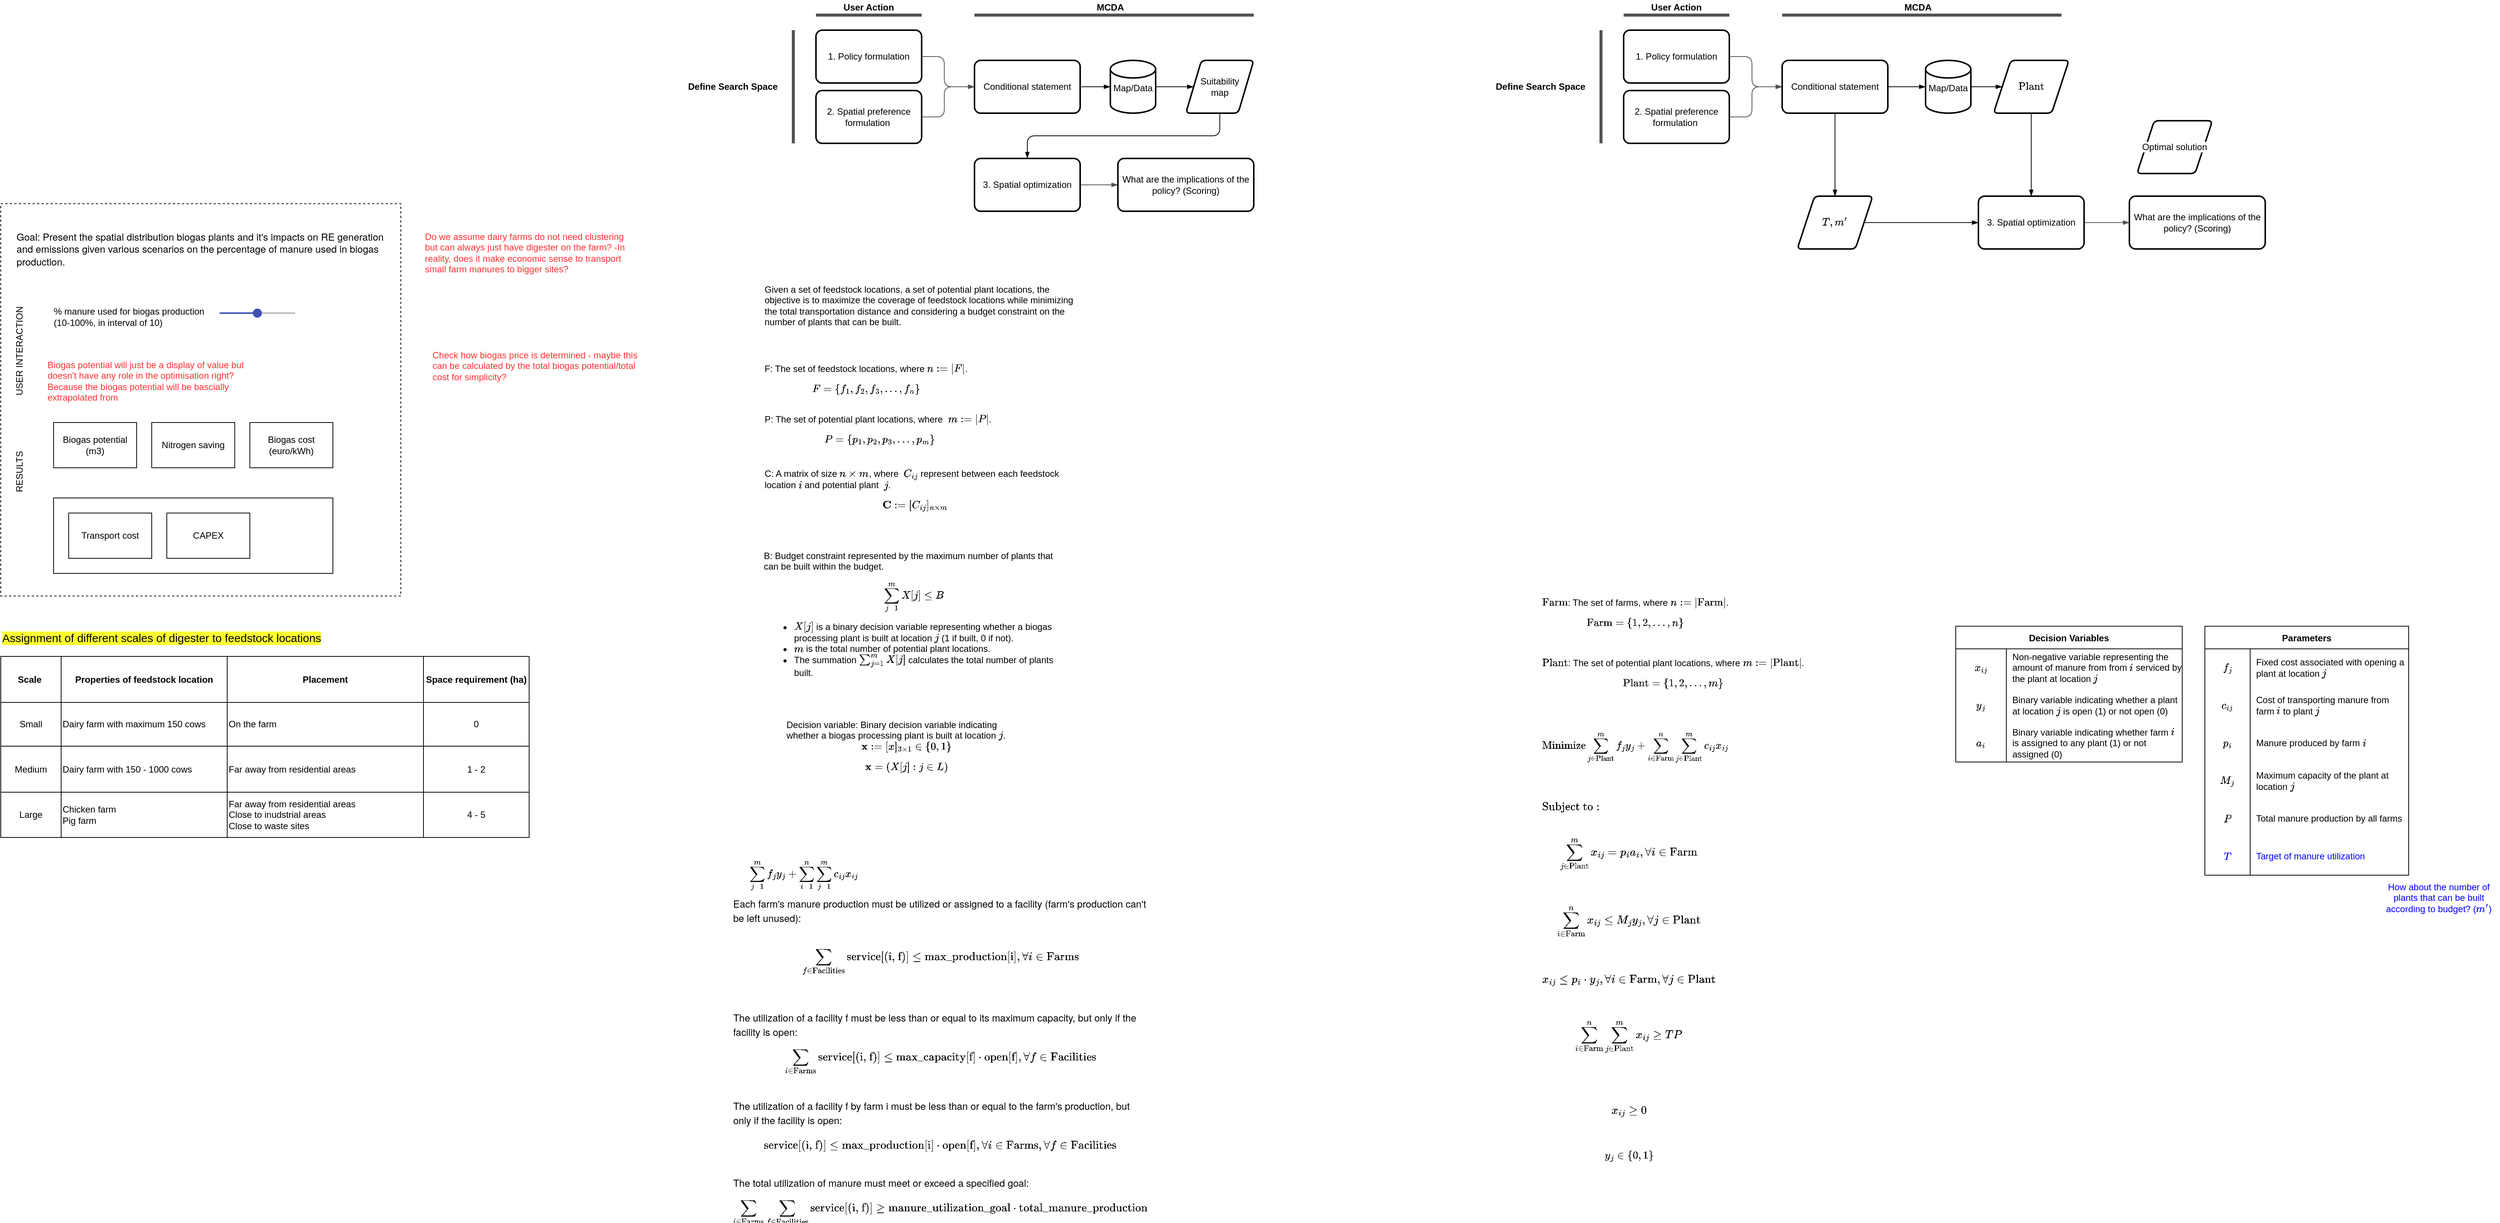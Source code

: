 <mxfile>
    <diagram id="yxhIGMW8OohsdPnCvQMu" name="Page-1">
        <mxGraphModel dx="1581" dy="324" grid="1" gridSize="10" guides="0" tooltips="1" connect="0" arrows="0" fold="1" page="1" pageScale="1" pageWidth="1100" pageHeight="850" math="1" shadow="0">
            <root>
                <mxCell id="0"/>
                <mxCell id="1" parent="0"/>
                <mxCell id="57" value="&lt;div style=&quot;text-align: left;&quot;&gt;&lt;font face=&quot;Helvetica Neue&quot;&gt;&lt;span style=&quot;font-size: 13px;&quot;&gt;&lt;br&gt;&lt;/span&gt;&lt;/font&gt;&lt;/div&gt;" style="whiteSpace=wrap;html=1;fontFamily=Helvetica;fontSize=12;labelBackgroundColor=none;fillColor=none;dashed=1;" parent="1" vertex="1">
                    <mxGeometry x="-890" y="350" width="530" height="520" as="geometry"/>
                </mxCell>
                <mxCell id="78" value="" style="rounded=0;whiteSpace=wrap;html=1;strokeColor=default;fillColor=none;" parent="1" vertex="1">
                    <mxGeometry x="-820" y="740" width="370" height="100" as="geometry"/>
                </mxCell>
                <mxCell id="3" value="1. Policy formulation" style="text;html=1;align=center;verticalAlign=middle;whiteSpace=wrap;rounded=1;strokeColor=default;spacingLeft=2;spacingRight=2;fillColor=default;strokeWidth=2;arcSize=12;" parent="1" vertex="1">
                    <mxGeometry x="190" y="120" width="140" height="70" as="geometry"/>
                </mxCell>
                <mxCell id="4" value="2. Spatial preference formulation&amp;nbsp;" style="text;html=1;align=center;verticalAlign=middle;whiteSpace=wrap;rounded=1;strokeColor=default;spacingLeft=2;spacingRight=2;fillColor=default;strokeWidth=2;arcSize=12;" parent="1" vertex="1">
                    <mxGeometry x="190" y="200" width="140" height="70" as="geometry"/>
                </mxCell>
                <mxCell id="5" value="Define Search Space" style="text;html=1;align=center;verticalAlign=middle;whiteSpace=wrap;rounded=0;strokeColor=none;spacingLeft=2;spacingRight=2;fontStyle=1" parent="1" vertex="1">
                    <mxGeometry x="10" y="160" width="140" height="70" as="geometry"/>
                </mxCell>
                <mxCell id="26" style="edgeStyle=orthogonalEdgeStyle;html=1;strokeColor=#525252;strokeWidth=1;endArrow=blockThin;endFill=1;rounded=1;" parent="1" source="3" target="10" edge="1">
                    <mxGeometry relative="1" as="geometry">
                        <mxPoint x="560.0" y="155" as="sourcePoint"/>
                        <Array as="points">
                            <mxPoint x="360" y="155"/>
                            <mxPoint x="360" y="195"/>
                        </Array>
                    </mxGeometry>
                </mxCell>
                <mxCell id="27" style="edgeStyle=orthogonalEdgeStyle;html=1;strokeColor=#525252;strokeWidth=1;endArrow=blockThin;endFill=1;rounded=1;" parent="1" source="4" target="10" edge="1">
                    <mxGeometry relative="1" as="geometry">
                        <mxPoint x="560.0" y="235" as="sourcePoint"/>
                        <Array as="points">
                            <mxPoint x="360" y="235"/>
                            <mxPoint x="360" y="195"/>
                        </Array>
                    </mxGeometry>
                </mxCell>
                <mxCell id="28" style="edgeStyle=orthogonalEdgeStyle;rounded=0;html=1;strokeColor=#525252;strokeWidth=1;endArrow=blockThin;endFill=1;elbow=vertical;" parent="1" source="8" target="11" edge="1">
                    <mxGeometry relative="1" as="geometry"/>
                </mxCell>
                <mxCell id="8" value="3. Spatial optimization" style="text;html=1;align=center;verticalAlign=middle;whiteSpace=wrap;rounded=1;strokeColor=default;spacingLeft=2;spacingRight=2;fillColor=default;strokeWidth=2;arcSize=12;" parent="1" vertex="1">
                    <mxGeometry x="400" y="290" width="140" height="70" as="geometry"/>
                </mxCell>
                <mxCell id="37" style="edgeStyle=none;rounded=1;html=1;endArrow=blockThin;endFill=1;" parent="1" source="10" target="36" edge="1">
                    <mxGeometry relative="1" as="geometry"/>
                </mxCell>
                <mxCell id="10" value="Conditional statement" style="text;html=1;align=center;verticalAlign=middle;whiteSpace=wrap;rounded=1;strokeColor=default;spacingLeft=2;spacingRight=2;fillColor=default;strokeWidth=2;arcSize=12;" parent="1" vertex="1">
                    <mxGeometry x="400" y="160" width="140" height="70" as="geometry"/>
                </mxCell>
                <mxCell id="11" value="What are the implications of the policy? (Scoring)" style="text;html=1;align=center;verticalAlign=middle;whiteSpace=wrap;rounded=1;strokeColor=default;spacingLeft=2;spacingRight=2;fillColor=default;strokeWidth=2;arcSize=12;" parent="1" vertex="1">
                    <mxGeometry x="590" y="290" width="180" height="70" as="geometry"/>
                </mxCell>
                <mxCell id="16" value="" style="endArrow=none;html=1;strokeWidth=4;strokeColor=#525252;" parent="1" edge="1">
                    <mxGeometry width="50" height="50" relative="1" as="geometry">
                        <mxPoint x="160" y="270" as="sourcePoint"/>
                        <mxPoint x="160" y="120" as="targetPoint"/>
                    </mxGeometry>
                </mxCell>
                <mxCell id="17" value="" style="endArrow=none;html=1;strokeWidth=4;strokeColor=#525252;" parent="1" edge="1">
                    <mxGeometry width="50" height="50" relative="1" as="geometry">
                        <mxPoint x="190" y="100" as="sourcePoint"/>
                        <mxPoint x="330" y="100" as="targetPoint"/>
                    </mxGeometry>
                </mxCell>
                <mxCell id="18" value="User Action" style="text;html=1;align=center;verticalAlign=middle;whiteSpace=wrap;rounded=0;strokeColor=none;spacingLeft=2;spacingRight=2;fontStyle=1" parent="1" vertex="1">
                    <mxGeometry x="190" y="80" width="140" height="20" as="geometry"/>
                </mxCell>
                <mxCell id="29" value="" style="endArrow=none;html=1;strokeWidth=4;strokeColor=#525252;" parent="1" edge="1">
                    <mxGeometry width="50" height="50" relative="1" as="geometry">
                        <mxPoint x="400.0" y="100" as="sourcePoint"/>
                        <mxPoint x="770" y="100" as="targetPoint"/>
                    </mxGeometry>
                </mxCell>
                <mxCell id="30" value="MCDA" style="text;html=1;align=center;verticalAlign=middle;whiteSpace=wrap;rounded=0;strokeColor=none;spacingLeft=2;spacingRight=2;fontStyle=1" parent="1" vertex="1">
                    <mxGeometry x="440" y="80" width="280" height="20" as="geometry"/>
                </mxCell>
                <mxCell id="40" style="edgeStyle=none;rounded=1;html=1;endArrow=blockThin;endFill=1;" parent="1" source="31" target="8" edge="1">
                    <mxGeometry relative="1" as="geometry">
                        <Array as="points">
                            <mxPoint x="725" y="260"/>
                            <mxPoint x="470" y="260"/>
                        </Array>
                    </mxGeometry>
                </mxCell>
                <mxCell id="31" value="&lt;span style=&quot;color: rgb(0, 0, 0); font-family: Helvetica; font-size: 12px; font-style: normal; font-variant-ligatures: normal; font-variant-caps: normal; font-weight: 400; letter-spacing: normal; orphans: 2; text-align: center; text-indent: 0px; text-transform: none; widows: 2; word-spacing: 0px; -webkit-text-stroke-width: 0px; background-color: rgb(255, 255, 255); text-decoration-thickness: initial; text-decoration-style: initial; text-decoration-color: initial; float: none; display: inline !important;&quot;&gt;Suitability &lt;br&gt;map&lt;/span&gt;" style="shape=parallelogram;html=1;strokeWidth=2;perimeter=parallelogramPerimeter;whiteSpace=wrap;rounded=1;arcSize=12;size=0.23;" parent="1" vertex="1">
                    <mxGeometry x="680" y="160" width="90" height="70" as="geometry"/>
                </mxCell>
                <mxCell id="39" value="" style="edgeStyle=none;rounded=1;html=1;endArrow=blockThin;endFill=1;" parent="1" source="36" target="31" edge="1">
                    <mxGeometry relative="1" as="geometry"/>
                </mxCell>
                <mxCell id="36" value="Map/Data" style="strokeWidth=2;html=1;shape=mxgraph.flowchart.database;whiteSpace=wrap;spacingTop=4;" parent="1" vertex="1">
                    <mxGeometry x="580" y="160" width="60" height="70" as="geometry"/>
                </mxCell>
                <mxCell id="41" value="Given a set of feedstock locations, a set of potential plant locations, the objective is to maximize the coverage of feedstock locations while minimizing the total transportation distance and considering a budget constraint on the number of plants that can be built.&amp;nbsp;" style="text;html=1;strokeColor=none;fillColor=none;align=left;verticalAlign=middle;whiteSpace=wrap;rounded=0;" parent="1" vertex="1">
                    <mxGeometry x="120" y="440" width="430" height="90" as="geometry"/>
                </mxCell>
                <mxCell id="43" value="&lt;font style=&quot;font-size: 12px;&quot;&gt;&lt;font style=&quot;font-size: 12px;&quot;&gt;&lt;span style=&quot;&quot;&gt;&lt;font style=&quot;font-size: 12px;&quot;&gt;F: The set of feedstock locations, where \(n:=|F| \). \[ F = \{f_1, f_2, f_3, \ldots, f_n\}\]&lt;/font&gt;&lt;/span&gt;&lt;/font&gt;&lt;span id=&quot;docs-internal-guid-d7d6a5e9-7fff-3747-1d99-b8a17d7eb3a2&quot;&gt;&lt;span style=&quot;font-family: Barlow, sans-serif; background-color: transparent; font-variant-numeric: normal; font-variant-east-asian: normal; vertical-align: baseline;&quot;&gt;&lt;br&gt;&lt;/span&gt;&lt;/span&gt;&lt;/font&gt;" style="text;html=1;strokeColor=none;fillColor=none;align=left;verticalAlign=middle;whiteSpace=wrap;rounded=0;" parent="1" vertex="1">
                    <mxGeometry x="120" y="570" width="400" height="50" as="geometry"/>
                </mxCell>
                <mxCell id="44" value="P: The set of potential plant locations, where&amp;nbsp;&lt;span style=&quot;&quot;&gt;&amp;nbsp;\(m:=|P| \).&amp;nbsp;&lt;/span&gt;&lt;span style=&quot;&quot;&gt;\[ P = \{p_1, p_2, p_3, \ldots, p_m\}\]&lt;/span&gt;" style="text;html=1;strokeColor=none;fillColor=none;align=left;verticalAlign=middle;whiteSpace=wrap;rounded=0;fontSize=12;" parent="1" vertex="1">
                    <mxGeometry x="120" y="640" width="400" height="30" as="geometry"/>
                </mxCell>
                <mxCell id="45" value="&lt;font style=&quot;font-size: 12px;&quot;&gt;C: A matrix of size&amp;nbsp;&lt;span style=&quot;&quot;&gt;\( n \times m \)&lt;/span&gt;, where&amp;nbsp;&lt;span style=&quot;&quot;&gt;&amp;nbsp;\(C_{ij}\) represent between each feedstock location&amp;nbsp;&lt;/span&gt;\( i \) and potential&lt;span style=&quot;&quot;&gt;&amp;nbsp;plant&amp;nbsp;&amp;nbsp;&lt;/span&gt;&lt;span style=&quot;&quot;&gt;\( j \)&lt;/span&gt;&lt;span style=&quot;&quot;&gt;.&lt;br&gt;&lt;/span&gt;&lt;span style=&quot;&quot;&gt;\[\mathbf{C}:=[C_{ij}]_{n\times m}\]&lt;/span&gt;&lt;/font&gt;&lt;span style=&quot;&quot;&gt;&lt;br&gt;&lt;/span&gt;" style="text;html=1;strokeColor=none;fillColor=none;align=left;verticalAlign=middle;whiteSpace=wrap;rounded=0;fontSize=12;" parent="1" vertex="1">
                    <mxGeometry x="120" y="720" width="400" height="44.44" as="geometry"/>
                </mxCell>
                <mxCell id="51" value="&lt;div style=&quot;text-align: left;&quot;&gt;&lt;span style=&quot;background-color: initial;&quot;&gt;B: Budget constraint represented by the maximum number of plants that can be built within the budget.&amp;nbsp;&lt;/span&gt;&lt;/div&gt;&lt;font style=&quot;font-size: 12px;&quot;&gt;&lt;span id=&quot;docs-internal-guid-def9f7a5-7fff-8f22-0a7a-3c3afaaced15&quot;&gt;&lt;p style=&quot;text-align: left; line-height: 1.38; margin-top: 0pt; margin-bottom: 0pt;&quot; dir=&quot;ltr&quot;&gt;&lt;span style=&quot;font-family: Barlow, sans-serif; background-color: transparent; font-variant-numeric: normal; font-variant-east-asian: normal; vertical-align: baseline;&quot;&gt;&lt;font style=&quot;font-size: 12px;&quot;&gt;\[ \sum_{j=1}^{m} X[j] \leq B \]&lt;/font&gt;&lt;/span&gt;&lt;/p&gt;&lt;p style=&quot;line-height:1.38;margin-top:0pt;margin-bottom:0pt;&quot; dir=&quot;ltr&quot;&gt;&lt;/p&gt;&lt;ul&gt;&lt;li style=&quot;text-align: left;&quot;&gt;&lt;span style=&quot;font-family: Barlow, sans-serif; color: rgb(0, 0, 0); background-color: transparent; font-weight: 400; font-style: normal; font-variant: normal; text-decoration: none; vertical-align: baseline;&quot;&gt;\(X[j]\) is a binary decision variable representing whether a biogas processing plant is built at location \(j\) (1 if built, 0 if not).&lt;/span&gt;&lt;/li&gt;&lt;li style=&quot;text-align: left;&quot;&gt;&lt;span style=&quot;font-family: Barlow, sans-serif; color: rgb(0, 0, 0); background-color: transparent; font-weight: 400; font-style: normal; font-variant: normal; text-decoration: none; vertical-align: baseline;&quot;&gt;\(m\) is the total number of potential plant locations.&lt;/span&gt;&lt;/li&gt;&lt;li style=&quot;text-align: left;&quot;&gt;&lt;span style=&quot;font-family: Barlow, sans-serif; color: rgb(0, 0, 0); background-color: transparent; font-weight: 400; font-style: normal; font-variant: normal; text-decoration: none; vertical-align: baseline;&quot;&gt;The summation \(\sum_{j=1}^{m} X[j]\) calculates the total number of plants built.&lt;/span&gt;&lt;/li&gt;&lt;/ul&gt;&lt;p&gt;&lt;/p&gt;&lt;p style=&quot;line-height:1.38;margin-top:0pt;margin-bottom:0pt;&quot; dir=&quot;ltr&quot;&gt;&lt;span style=&quot;font-family: Barlow, sans-serif; background-color: transparent; font-variant-numeric: normal; font-variant-east-asian: normal; vertical-align: baseline;&quot;&gt;&lt;font style=&quot;font-size: 12px;&quot;&gt;&lt;span id=&quot;docs-internal-guid-fa30f236-7fff-2b56-960d-c291ab59fe8a&quot;&gt;&lt;/span&gt;&lt;/font&gt;&lt;/span&gt;&lt;/p&gt;&lt;/span&gt;&lt;/font&gt;" style="text;html=1;strokeColor=none;fillColor=none;align=center;verticalAlign=middle;whiteSpace=wrap;rounded=0;fontSize=12;" parent="1" vertex="1">
                    <mxGeometry x="120" y="820" width="400" height="160" as="geometry"/>
                </mxCell>
                <mxCell id="54" value="&lt;div style=&quot;text-align: left;&quot;&gt;&lt;font style=&quot;font-size: 12px;&quot;&gt;&lt;span style=&quot;background-color: initial;&quot;&gt;Decision variable:&amp;nbsp;&lt;/span&gt;&lt;span style=&quot;background-color: initial;&quot; id=&quot;docs-internal-guid-231e80e5-7fff-9483-0301-b8710d62df2a&quot;&gt;&lt;span style=&quot;background-color: transparent; font-variant-numeric: normal; font-variant-east-asian: normal; vertical-align: baseline;&quot;&gt;Binary decision variable indicating whether a biogas processing plant is built at location \(j\).&lt;/span&gt;&lt;/span&gt;&lt;/font&gt;&lt;/div&gt;&lt;font style=&quot;font-size: 12px;&quot;&gt;&lt;span style=&quot;text-align: left;&quot;&gt;\(\mathbf{x}:=[x]_{3\times 1} \in&amp;nbsp; \left \{0, 1\right \}\)&lt;br&gt;&lt;/span&gt;&lt;span style=&quot;&quot; id=&quot;docs-internal-guid-3de9233c-7fff-b12f-bd91-92c39c13ba9c&quot;&gt;&lt;p style=&quot;line-height: 1.38; margin-top: 0pt; margin-bottom: 0pt;&quot; dir=&quot;ltr&quot;&gt;&lt;span style=&quot;font-family: Barlow, sans-serif; background-color: transparent; font-variant-numeric: normal; font-variant-east-asian: normal; vertical-align: baseline;&quot;&gt;\[ \mathbf{x} = (X[j] : j \in L)\]&lt;/span&gt;&lt;/p&gt;&lt;/span&gt;&lt;/font&gt;" style="text;html=1;strokeColor=none;fillColor=none;align=center;verticalAlign=middle;whiteSpace=wrap;rounded=0;fontSize=12;" parent="1" vertex="1">
                    <mxGeometry x="150" y="1040" width="320" height="70" as="geometry"/>
                </mxCell>
                <mxCell id="58" value="&lt;div style=&quot;text-align: left;&quot;&gt;&lt;font face=&quot;Helvetica Neue&quot;&gt;&lt;span style=&quot;font-size: 13px;&quot;&gt;Goal: Present the spatial distribution biogas plants and it's impacts on RE generation and emissions given various scenarios on the percentage of manure used in biogas production.&amp;nbsp;&lt;/span&gt;&lt;/font&gt;&lt;/div&gt;" style="text;html=1;strokeColor=none;fillColor=none;align=center;verticalAlign=middle;whiteSpace=wrap;rounded=0;labelBackgroundColor=none;fontFamily=Helvetica;fontSize=12;" parent="1" vertex="1">
                    <mxGeometry x="-870" y="370" width="500" height="80" as="geometry"/>
                </mxCell>
                <mxCell id="64" value="" style="dashed=0;verticalLabelPosition=bottom;verticalAlign=top;align=center;shape=mxgraph.gmdl.slider2;barPos=50;strokeColor=#3F51B5;opacity=100;strokeWidth=2;fillColor=#3F51B5;handleSize=10;shadow=0;labelBackgroundColor=none;fontFamily=Helvetica;fontSize=12;" parent="1" vertex="1">
                    <mxGeometry x="-600" y="490" width="100" height="10" as="geometry"/>
                </mxCell>
                <mxCell id="67" value="USER INTERACTION" style="text;html=1;strokeColor=none;fillColor=none;align=center;verticalAlign=middle;whiteSpace=wrap;rounded=0;dashed=1;labelBackgroundColor=none;fontFamily=Helvetica;fontSize=12;rotation=270;" parent="1" vertex="1">
                    <mxGeometry x="-930" y="530" width="130" height="30" as="geometry"/>
                </mxCell>
                <mxCell id="70" value="% manure used for biogas production&lt;br&gt;&lt;div style=&quot;text-align: left;&quot;&gt;&lt;span style=&quot;background-color: initial;&quot;&gt;(10-100%, in interval of 10)&lt;/span&gt;&lt;/div&gt;" style="text;html=1;strokeColor=none;fillColor=none;align=center;verticalAlign=middle;whiteSpace=wrap;rounded=0;dashed=1;labelBackgroundColor=none;fontFamily=Helvetica;fontSize=12;" parent="1" vertex="1">
                    <mxGeometry x="-830" y="480" width="220" height="40" as="geometry"/>
                </mxCell>
                <mxCell id="71" value="RESULTS" style="text;html=1;strokeColor=none;fillColor=none;align=center;verticalAlign=middle;whiteSpace=wrap;rounded=0;dashed=1;labelBackgroundColor=none;fontFamily=Helvetica;fontSize=12;rotation=270;" parent="1" vertex="1">
                    <mxGeometry x="-930" y="690" width="130" height="30" as="geometry"/>
                </mxCell>
                <mxCell id="72" value="Biogas potential (m3)" style="text;html=1;strokeColor=default;fillColor=none;align=center;verticalAlign=middle;whiteSpace=wrap;rounded=0;" parent="1" vertex="1">
                    <mxGeometry x="-820" y="640" width="110" height="60" as="geometry"/>
                </mxCell>
                <mxCell id="74" value="Nitrogen saving" style="text;html=1;strokeColor=default;fillColor=none;align=center;verticalAlign=middle;whiteSpace=wrap;rounded=0;" parent="1" vertex="1">
                    <mxGeometry x="-690" y="640" width="110" height="60" as="geometry"/>
                </mxCell>
                <mxCell id="75" value="Biogas cost (euro/kWh)" style="text;html=1;strokeColor=default;fillColor=none;align=center;verticalAlign=middle;whiteSpace=wrap;rounded=0;" parent="1" vertex="1">
                    <mxGeometry x="-560" y="640" width="110" height="60" as="geometry"/>
                </mxCell>
                <mxCell id="76" value="Transport cost" style="text;html=1;strokeColor=default;fillColor=none;align=center;verticalAlign=middle;whiteSpace=wrap;rounded=0;" parent="1" vertex="1">
                    <mxGeometry x="-800" y="760" width="110" height="60" as="geometry"/>
                </mxCell>
                <mxCell id="77" value="CAPEX" style="text;html=1;strokeColor=default;fillColor=none;align=center;verticalAlign=middle;whiteSpace=wrap;rounded=0;" parent="1" vertex="1">
                    <mxGeometry x="-670" y="760" width="110" height="60" as="geometry"/>
                </mxCell>
                <mxCell id="141" value="" style="childLayout=tableLayout;recursiveResize=0;shadow=0;fillColor=none;strokeColor=default;" parent="1" vertex="1">
                    <mxGeometry x="-890" y="950" width="700" height="240" as="geometry"/>
                </mxCell>
                <mxCell id="142" value="" style="shape=tableRow;horizontal=0;startSize=0;swimlaneHead=0;swimlaneBody=0;top=0;left=0;bottom=0;right=0;dropTarget=0;collapsible=0;recursiveResize=0;expand=0;fontStyle=0;fillColor=none;strokeColor=inherit;" parent="141" vertex="1">
                    <mxGeometry width="700" height="61" as="geometry"/>
                </mxCell>
                <mxCell id="143" value="Scale&amp;nbsp;" style="connectable=0;recursiveResize=0;strokeColor=inherit;fillColor=none;align=center;whiteSpace=wrap;html=1;fontStyle=1" parent="142" vertex="1">
                    <mxGeometry width="80" height="61" as="geometry">
                        <mxRectangle width="80" height="61" as="alternateBounds"/>
                    </mxGeometry>
                </mxCell>
                <mxCell id="144" value="Properties of feedstock location" style="connectable=0;recursiveResize=0;strokeColor=inherit;fillColor=none;align=center;whiteSpace=wrap;html=1;fontStyle=1" parent="142" vertex="1">
                    <mxGeometry x="80" width="220" height="61" as="geometry">
                        <mxRectangle width="220" height="61" as="alternateBounds"/>
                    </mxGeometry>
                </mxCell>
                <mxCell id="145" value="Placement" style="connectable=0;recursiveResize=0;strokeColor=inherit;fillColor=none;align=center;whiteSpace=wrap;html=1;fontStyle=1" parent="142" vertex="1">
                    <mxGeometry x="300" width="260" height="61" as="geometry">
                        <mxRectangle width="260" height="61" as="alternateBounds"/>
                    </mxGeometry>
                </mxCell>
                <mxCell id="159" value="Space requirement (ha)" style="connectable=0;recursiveResize=0;strokeColor=inherit;fillColor=none;align=center;whiteSpace=wrap;html=1;fontStyle=1" parent="142" vertex="1">
                    <mxGeometry x="560" width="140" height="61" as="geometry">
                        <mxRectangle width="140" height="61" as="alternateBounds"/>
                    </mxGeometry>
                </mxCell>
                <mxCell id="146" style="shape=tableRow;horizontal=0;startSize=0;swimlaneHead=0;swimlaneBody=0;top=0;left=0;bottom=0;right=0;dropTarget=0;collapsible=0;recursiveResize=0;expand=0;fontStyle=0;fillColor=none;strokeColor=inherit;" parent="141" vertex="1">
                    <mxGeometry y="61" width="700" height="58" as="geometry"/>
                </mxCell>
                <mxCell id="147" value="Small" style="connectable=0;recursiveResize=0;strokeColor=inherit;fillColor=none;align=center;whiteSpace=wrap;html=1;" parent="146" vertex="1">
                    <mxGeometry width="80" height="58" as="geometry">
                        <mxRectangle width="80" height="58" as="alternateBounds"/>
                    </mxGeometry>
                </mxCell>
                <mxCell id="148" value="Dairy farm with maximum 150 cows" style="connectable=0;recursiveResize=0;strokeColor=inherit;fillColor=none;align=left;whiteSpace=wrap;html=1;" parent="146" vertex="1">
                    <mxGeometry x="80" width="220" height="58" as="geometry">
                        <mxRectangle width="220" height="58" as="alternateBounds"/>
                    </mxGeometry>
                </mxCell>
                <mxCell id="149" value="On the farm" style="connectable=0;recursiveResize=0;strokeColor=inherit;fillColor=none;align=left;whiteSpace=wrap;html=1;" parent="146" vertex="1">
                    <mxGeometry x="300" width="260" height="58" as="geometry">
                        <mxRectangle width="260" height="58" as="alternateBounds"/>
                    </mxGeometry>
                </mxCell>
                <mxCell id="160" value="0" style="connectable=0;recursiveResize=0;strokeColor=inherit;fillColor=none;align=center;whiteSpace=wrap;html=1;" parent="146" vertex="1">
                    <mxGeometry x="560" width="140" height="58" as="geometry">
                        <mxRectangle width="140" height="58" as="alternateBounds"/>
                    </mxGeometry>
                </mxCell>
                <mxCell id="150" style="shape=tableRow;horizontal=0;startSize=0;swimlaneHead=0;swimlaneBody=0;top=0;left=0;bottom=0;right=0;dropTarget=0;collapsible=0;recursiveResize=0;expand=0;fontStyle=0;fillColor=none;strokeColor=inherit;" parent="141" vertex="1">
                    <mxGeometry y="119" width="700" height="61" as="geometry"/>
                </mxCell>
                <mxCell id="151" value="Medium" style="connectable=0;recursiveResize=0;strokeColor=inherit;fillColor=none;align=center;whiteSpace=wrap;html=1;" parent="150" vertex="1">
                    <mxGeometry width="80" height="61" as="geometry">
                        <mxRectangle width="80" height="61" as="alternateBounds"/>
                    </mxGeometry>
                </mxCell>
                <mxCell id="152" value="Dairy farm with 150 - 1000 cows" style="connectable=0;recursiveResize=0;strokeColor=inherit;fillColor=none;align=left;whiteSpace=wrap;html=1;" parent="150" vertex="1">
                    <mxGeometry x="80" width="220" height="61" as="geometry">
                        <mxRectangle width="220" height="61" as="alternateBounds"/>
                    </mxGeometry>
                </mxCell>
                <mxCell id="153" value="Far away from residential areas" style="connectable=0;recursiveResize=0;strokeColor=inherit;fillColor=none;align=left;whiteSpace=wrap;html=1;" parent="150" vertex="1">
                    <mxGeometry x="300" width="260" height="61" as="geometry">
                        <mxRectangle width="260" height="61" as="alternateBounds"/>
                    </mxGeometry>
                </mxCell>
                <mxCell id="161" value="1 - 2" style="connectable=0;recursiveResize=0;strokeColor=inherit;fillColor=none;align=center;whiteSpace=wrap;html=1;" parent="150" vertex="1">
                    <mxGeometry x="560" width="140" height="61" as="geometry">
                        <mxRectangle width="140" height="61" as="alternateBounds"/>
                    </mxGeometry>
                </mxCell>
                <mxCell id="155" style="shape=tableRow;horizontal=0;startSize=0;swimlaneHead=0;swimlaneBody=0;top=0;left=0;bottom=0;right=0;dropTarget=0;collapsible=0;recursiveResize=0;expand=0;fontStyle=0;fillColor=none;strokeColor=inherit;" parent="141" vertex="1">
                    <mxGeometry y="180" width="700" height="60" as="geometry"/>
                </mxCell>
                <mxCell id="156" value="Large" style="connectable=0;recursiveResize=0;strokeColor=inherit;fillColor=none;align=center;whiteSpace=wrap;html=1;" parent="155" vertex="1">
                    <mxGeometry width="80" height="60" as="geometry">
                        <mxRectangle width="80" height="60" as="alternateBounds"/>
                    </mxGeometry>
                </mxCell>
                <mxCell id="157" value="Chicken farm&lt;br&gt;Pig farm" style="connectable=0;recursiveResize=0;strokeColor=inherit;fillColor=none;align=left;whiteSpace=wrap;html=1;" parent="155" vertex="1">
                    <mxGeometry x="80" width="220" height="60" as="geometry">
                        <mxRectangle width="220" height="60" as="alternateBounds"/>
                    </mxGeometry>
                </mxCell>
                <mxCell id="158" value="Far away from residential areas&lt;br&gt;Close to inudstrial areas&lt;br&gt;Close to waste sites" style="connectable=0;recursiveResize=0;strokeColor=inherit;fillColor=none;align=left;whiteSpace=wrap;html=1;" parent="155" vertex="1">
                    <mxGeometry x="300" width="260" height="60" as="geometry">
                        <mxRectangle width="260" height="60" as="alternateBounds"/>
                    </mxGeometry>
                </mxCell>
                <mxCell id="162" value="4 - 5" style="connectable=0;recursiveResize=0;strokeColor=inherit;fillColor=none;align=center;whiteSpace=wrap;html=1;" parent="155" vertex="1">
                    <mxGeometry x="560" width="140" height="60" as="geometry">
                        <mxRectangle width="140" height="60" as="alternateBounds"/>
                    </mxGeometry>
                </mxCell>
                <mxCell id="154" value="Assignment of different scales of digester to feedstock locations" style="text;html=1;strokeColor=none;fillColor=none;align=left;verticalAlign=middle;whiteSpace=wrap;rounded=0;fontSize=15;labelBackgroundColor=#FFFF33;" parent="1" vertex="1">
                    <mxGeometry x="-890" y="910" width="520" height="30" as="geometry"/>
                </mxCell>
                <mxCell id="163" value="Do we assume dairy farms do not need clustering but can always just have digester on the farm? -In reality, does it make economic sense to transport small farm manures to bigger sites?&amp;nbsp;" style="text;html=1;strokeColor=none;fillColor=none;align=left;verticalAlign=middle;whiteSpace=wrap;rounded=0;labelBackgroundColor=none;fontSize=12;fontColor=#FF3333;" parent="1" vertex="1">
                    <mxGeometry x="-330" y="350" width="280" height="130" as="geometry"/>
                </mxCell>
                <mxCell id="164" value="Check how biogas price is determined - maybe this can be calculated by the total biogas potential/total cost for simplicity?" style="text;html=1;strokeColor=none;fillColor=none;align=left;verticalAlign=middle;whiteSpace=wrap;rounded=0;labelBackgroundColor=none;fontSize=12;fontColor=#FF3333;" parent="1" vertex="1">
                    <mxGeometry x="-320" y="520" width="280" height="90" as="geometry"/>
                </mxCell>
                <mxCell id="165" value="Biogas potential will just be a display of value but doesn't have any role in the optimisation right? Because the biogas potential will be bascially extrapolated from&amp;nbsp;" style="text;html=1;strokeColor=none;fillColor=none;align=left;verticalAlign=middle;whiteSpace=wrap;rounded=0;labelBackgroundColor=none;fontSize=12;fontColor=#FF3333;" parent="1" vertex="1">
                    <mxGeometry x="-830" y="550" width="280" height="70" as="geometry"/>
                </mxCell>
                <mxCell id="167" value="&lt;p style=&quot;margin: 0px; font-variant-numeric: normal; font-variant-east-asian: normal; font-variant-alternates: normal; font-kerning: auto; font-optical-sizing: auto; font-feature-settings: normal; font-variation-settings: normal; font-stretch: normal; font-size: 13px; line-height: normal; font-family: &amp;quot;Helvetica Neue&amp;quot;;&quot; class=&quot;p1&quot;&gt;&lt;br&gt;&lt;/p&gt;&lt;p style=&quot;margin: 0px; font-variant-numeric: normal; font-variant-east-asian: normal; font-variant-alternates: normal; font-kerning: auto; font-optical-sizing: auto; font-feature-settings: normal; font-variation-settings: normal; font-stretch: normal; font-size: 13px; line-height: normal; font-family: &amp;quot;Helvetica Neue&amp;quot;;&quot; class=&quot;p1&quot;&gt;\(\text{Subject to}:\)&lt;/p&gt;&lt;p style=&quot;margin: 0px; font-variant-numeric: normal; font-variant-east-asian: normal; font-variant-alternates: normal; font-kerning: auto; font-optical-sizing: auto; font-feature-settings: normal; font-variation-settings: normal; font-stretch: normal; font-size: 13px; line-height: normal; font-family: &amp;quot;Helvetica Neue&amp;quot;;&quot; class=&quot;p1&quot;&gt;&lt;br&gt;&lt;/p&gt;&lt;p style=&quot;margin: 0px; font-variant-numeric: normal; font-variant-east-asian: normal; font-variant-alternates: normal; font-kerning: auto; font-optical-sizing: auto; font-feature-settings: normal; font-variation-settings: normal; font-stretch: normal; font-size: 13px; line-height: normal; font-family: &amp;quot;Helvetica Neue&amp;quot;;&quot; class=&quot;p1&quot;&gt;\[\sum_{j \in \text{Plant}}^{m} x_{ij} = p_i a_i, \forall i \in \text{Farm} \]&lt;/p&gt;&lt;p style=&quot;margin: 0px; font-variant-numeric: normal; font-variant-east-asian: normal; font-variant-alternates: normal; font-kerning: auto; font-optical-sizing: auto; font-feature-settings: normal; font-variation-settings: normal; font-stretch: normal; font-size: 13px; line-height: normal; font-family: &amp;quot;Helvetica Neue&amp;quot;;&quot; class=&quot;p1&quot;&gt;&lt;br&gt;&lt;/p&gt;&lt;p style=&quot;margin: 0px; font-variant-numeric: normal; font-variant-east-asian: normal; font-variant-alternates: normal; font-kerning: auto; font-optical-sizing: auto; font-feature-settings: normal; font-variation-settings: normal; font-stretch: normal; font-size: 13px; line-height: normal; font-family: &amp;quot;Helvetica Neue&amp;quot;;&quot; class=&quot;p1&quot;&gt;\[\sum_{i \in \text{Farm}}^{n} x_{ij} \leq M_j y_j, \forall j \in \text{Plant} \]&lt;/p&gt;&lt;p style=&quot;margin: 0px; font-variant-numeric: normal; font-variant-east-asian: normal; font-variant-alternates: normal; font-kerning: auto; font-optical-sizing: auto; font-feature-settings: normal; font-variation-settings: normal; font-stretch: normal; font-size: 13px; line-height: normal; font-family: &amp;quot;Helvetica Neue&amp;quot;;&quot; class=&quot;p1&quot;&gt;&lt;br&gt;&lt;/p&gt;&lt;p style=&quot;margin: 0px; font-variant-numeric: normal; font-variant-east-asian: normal; font-variant-alternates: normal; font-kerning: auto; font-optical-sizing: auto; font-feature-settings: normal; font-variation-settings: normal; font-stretch: normal; font-size: 13px; line-height: normal; font-family: &amp;quot;Helvetica Neue&amp;quot;;&quot; class=&quot;p1&quot;&gt;\[x_{ij} \leq p_i \cdot y_j, \forall i \in \text{Farm}, \forall j \in \text{Plant} \]&lt;/p&gt;&lt;p style=&quot;margin: 0px; font-variant-numeric: normal; font-variant-east-asian: normal; font-variant-alternates: normal; font-kerning: auto; font-optical-sizing: auto; font-feature-settings: normal; font-variation-settings: normal; font-stretch: normal; font-size: 13px; line-height: normal; font-family: &amp;quot;Helvetica Neue&amp;quot;;&quot; class=&quot;p1&quot;&gt;&lt;br&gt;&lt;/p&gt;&lt;p style=&quot;margin: 0px; font-variant-numeric: normal; font-variant-east-asian: normal; font-variant-alternates: normal; font-kerning: auto; font-optical-sizing: auto; font-feature-settings: normal; font-variation-settings: normal; font-stretch: normal; font-size: 13px; line-height: normal; font-family: &amp;quot;Helvetica Neue&amp;quot;;&quot; class=&quot;p1&quot;&gt;\[\sum_{i \in \text{Farm}}^{n} \sum_{j \in \text{Plant}}^{m} x_{ij} \geq T P\]&lt;br&gt;&lt;/p&gt;&lt;p style=&quot;margin: 0px; font-variant-numeric: normal; font-variant-east-asian: normal; font-variant-alternates: normal; font-kerning: auto; font-optical-sizing: auto; font-feature-settings: normal; font-variation-settings: normal; font-stretch: normal; font-size: 13px; line-height: normal; font-family: &amp;quot;Helvetica Neue&amp;quot;;&quot; class=&quot;p1&quot;&gt;&lt;br&gt;&lt;/p&gt;&lt;p style=&quot;margin: 0px; font-variant-numeric: normal; font-variant-east-asian: normal; font-variant-alternates: normal; font-kerning: auto; font-optical-sizing: auto; font-feature-settings: normal; font-variation-settings: normal; font-stretch: normal; font-size: 13px; line-height: normal; font-family: &amp;quot;Helvetica Neue&amp;quot;;&quot; class=&quot;p1&quot;&gt;\[x_{ij} \geq 0 \]&lt;/p&gt;&lt;p style=&quot;margin: 0px; font-variant-numeric: normal; font-variant-east-asian: normal; font-variant-alternates: normal; font-kerning: auto; font-optical-sizing: auto; font-feature-settings: normal; font-variation-settings: normal; font-stretch: normal; font-size: 13px; line-height: normal; font-family: &amp;quot;Helvetica Neue&amp;quot;;&quot; class=&quot;p1&quot;&gt;&lt;br&gt;&lt;/p&gt;&lt;p style=&quot;margin: 0px; font-variant-numeric: normal; font-variant-east-asian: normal; font-variant-alternates: normal; font-kerning: auto; font-optical-sizing: auto; font-feature-settings: normal; font-variation-settings: normal; font-stretch: normal; font-size: 13px; line-height: normal; font-family: &amp;quot;Helvetica Neue&amp;quot;;&quot; class=&quot;p1&quot;&gt;&lt;span style=&quot;font-family: Helvetica; font-size: 12px;&quot;&gt;\[ y_j \in \left \{0,1 \right \}\]&lt;/span&gt;&lt;br&gt;&lt;/p&gt;" style="text;html=1;strokeColor=none;fillColor=none;align=left;verticalAlign=middle;whiteSpace=wrap;rounded=0;" parent="1" vertex="1">
                    <mxGeometry x="1150" y="1170" width="300" height="430" as="geometry"/>
                </mxCell>
                <mxCell id="171" value="&lt;p style=&quot;border-color: var(--border-color); line-height: 1.38; margin-top: 0pt; margin-bottom: 0pt;&quot; dir=&quot;ltr&quot;&gt;&lt;span style=&quot;border-color: var(--border-color); font-family: Barlow, sans-serif; background-color: transparent; font-variant-numeric: normal; font-variant-east-asian: normal; vertical-align: baseline;&quot;&gt;\[ \sum_{j=1}^{m} f_j y_j + \sum_{i=1}^{n} \sum_{j=1}^{m} c_{ij} x_{ij}\]&lt;/span&gt;&lt;/p&gt;&lt;span style=&quot;border-color: var(--border-color); font-family: Barlow, sans-serif;&quot;&gt;&lt;/span&gt;" style="text;html=1;strokeColor=none;fillColor=none;align=left;verticalAlign=middle;whiteSpace=wrap;rounded=0;" vertex="1" parent="1">
                    <mxGeometry x="100" y="1210" width="170" height="60" as="geometry"/>
                </mxCell>
                <mxCell id="172" value="&lt;p style=&quot;border-color: var(--border-color); line-height: 1.38; margin-top: 0pt; margin-bottom: 0pt;&quot; dir=&quot;ltr&quot;&gt;&lt;span style=&quot;border-color: var(--border-color); font-family: Barlow, sans-serif; background-color: transparent; font-variant-numeric: normal; font-variant-east-asian: normal; vertical-align: baseline;&quot;&gt;\[ \text{Minimize} \sum_{j \in \text{Plant}}^{m} f_j y_j + \sum_{i \in \text{Farm}}^{n} \sum_{j \in \text{Plant}}^{m} c_{ij} x_{ij}\]&lt;/span&gt;&lt;/p&gt;&lt;span style=&quot;border-color: var(--border-color); font-family: Barlow, sans-serif;&quot;&gt;&lt;/span&gt;" style="text;html=1;strokeColor=none;fillColor=none;align=left;verticalAlign=middle;whiteSpace=wrap;rounded=0;" vertex="1" parent="1">
                    <mxGeometry x="1150" y="1030" width="270" height="80" as="geometry"/>
                </mxCell>
                <mxCell id="185" value="Decision Variables" style="shape=table;startSize=30;container=1;collapsible=0;childLayout=tableLayout;fixedRows=1;rowLines=0;fontStyle=1;" vertex="1" parent="1">
                    <mxGeometry x="1700" y="910" width="300" height="180" as="geometry"/>
                </mxCell>
                <mxCell id="186" value="" style="shape=tableRow;horizontal=0;startSize=0;swimlaneHead=0;swimlaneBody=0;top=0;left=0;bottom=0;right=0;collapsible=0;dropTarget=0;fillColor=none;points=[[0,0.5],[1,0.5]];portConstraint=eastwest;" vertex="1" parent="185">
                    <mxGeometry y="30" width="300" height="50" as="geometry"/>
                </mxCell>
                <mxCell id="187" value="\(x_{ij}\)" style="shape=partialRectangle;html=1;whiteSpace=wrap;connectable=0;fillColor=none;top=0;left=0;bottom=0;right=0;overflow=hidden;pointerEvents=1;verticalAlign=middle;" vertex="1" parent="186">
                    <mxGeometry width="67" height="50" as="geometry">
                        <mxRectangle width="67" height="50" as="alternateBounds"/>
                    </mxGeometry>
                </mxCell>
                <mxCell id="188" value="Non-negative variable representing the amount of manure from from \(i\) serviced by the plant at location \(j\)" style="shape=partialRectangle;html=1;whiteSpace=wrap;connectable=0;fillColor=none;top=0;left=0;bottom=0;right=0;align=left;spacingLeft=6;overflow=hidden;" vertex="1" parent="186">
                    <mxGeometry x="67" width="233" height="50" as="geometry">
                        <mxRectangle width="233" height="50" as="alternateBounds"/>
                    </mxGeometry>
                </mxCell>
                <mxCell id="189" value="" style="shape=tableRow;horizontal=0;startSize=0;swimlaneHead=0;swimlaneBody=0;top=0;left=0;bottom=0;right=0;collapsible=0;dropTarget=0;fillColor=none;points=[[0,0.5],[1,0.5]];portConstraint=eastwest;" vertex="1" parent="185">
                    <mxGeometry y="80" width="300" height="50" as="geometry"/>
                </mxCell>
                <mxCell id="190" value="\(y_{j}\)" style="shape=partialRectangle;html=1;whiteSpace=wrap;connectable=0;fillColor=none;top=0;left=0;bottom=0;right=0;overflow=hidden;" vertex="1" parent="189">
                    <mxGeometry width="67" height="50" as="geometry">
                        <mxRectangle width="67" height="50" as="alternateBounds"/>
                    </mxGeometry>
                </mxCell>
                <mxCell id="191" value="Binary variable indicating whether a plant at location \(j\) is open (1) or not open (0)&amp;nbsp;" style="shape=partialRectangle;html=1;whiteSpace=wrap;connectable=0;fillColor=none;top=0;left=0;bottom=0;right=0;align=left;spacingLeft=6;overflow=hidden;" vertex="1" parent="189">
                    <mxGeometry x="67" width="233" height="50" as="geometry">
                        <mxRectangle width="233" height="50" as="alternateBounds"/>
                    </mxGeometry>
                </mxCell>
                <mxCell id="198" style="shape=tableRow;horizontal=0;startSize=0;swimlaneHead=0;swimlaneBody=0;top=0;left=0;bottom=0;right=0;collapsible=0;dropTarget=0;fillColor=none;points=[[0,0.5],[1,0.5]];portConstraint=eastwest;" vertex="1" parent="185">
                    <mxGeometry y="130" width="300" height="50" as="geometry"/>
                </mxCell>
                <mxCell id="199" value="\(a_{i}\)" style="shape=partialRectangle;html=1;whiteSpace=wrap;connectable=0;fillColor=none;top=0;left=0;bottom=0;right=0;overflow=hidden;" vertex="1" parent="198">
                    <mxGeometry width="67" height="50" as="geometry">
                        <mxRectangle width="67" height="50" as="alternateBounds"/>
                    </mxGeometry>
                </mxCell>
                <mxCell id="200" value="Binary variable indicating whether farm \(i\) is assigned to any plant (1) or not assigned (0)" style="shape=partialRectangle;html=1;whiteSpace=wrap;connectable=0;fillColor=none;top=0;left=0;bottom=0;right=0;align=left;spacingLeft=6;overflow=hidden;" vertex="1" parent="198">
                    <mxGeometry x="67" width="233" height="50" as="geometry">
                        <mxRectangle width="233" height="50" as="alternateBounds"/>
                    </mxGeometry>
                </mxCell>
                <mxCell id="204" value="Parameters" style="shape=table;startSize=30;container=1;collapsible=0;childLayout=tableLayout;fixedRows=1;rowLines=0;fontStyle=1;" vertex="1" parent="1">
                    <mxGeometry x="2030" y="910" width="270" height="330" as="geometry"/>
                </mxCell>
                <mxCell id="205" value="" style="shape=tableRow;horizontal=0;startSize=0;swimlaneHead=0;swimlaneBody=0;top=0;left=0;bottom=0;right=0;collapsible=0;dropTarget=0;fillColor=none;points=[[0,0.5],[1,0.5]];portConstraint=eastwest;" vertex="1" parent="204">
                    <mxGeometry y="30" width="270" height="50" as="geometry"/>
                </mxCell>
                <mxCell id="206" value="\(f_{j}\)" style="shape=partialRectangle;html=1;whiteSpace=wrap;connectable=0;fillColor=none;top=0;left=0;bottom=0;right=0;overflow=hidden;pointerEvents=1;verticalAlign=middle;" vertex="1" parent="205">
                    <mxGeometry width="60" height="50" as="geometry">
                        <mxRectangle width="60" height="50" as="alternateBounds"/>
                    </mxGeometry>
                </mxCell>
                <mxCell id="207" value="Fixed cost associated with opening a plant at location \(j\)" style="shape=partialRectangle;html=1;whiteSpace=wrap;connectable=0;fillColor=none;top=0;left=0;bottom=0;right=0;align=left;spacingLeft=6;overflow=hidden;" vertex="1" parent="205">
                    <mxGeometry x="60" width="210" height="50" as="geometry">
                        <mxRectangle width="210" height="50" as="alternateBounds"/>
                    </mxGeometry>
                </mxCell>
                <mxCell id="208" value="" style="shape=tableRow;horizontal=0;startSize=0;swimlaneHead=0;swimlaneBody=0;top=0;left=0;bottom=0;right=0;collapsible=0;dropTarget=0;fillColor=none;points=[[0,0.5],[1,0.5]];portConstraint=eastwest;" vertex="1" parent="204">
                    <mxGeometry y="80" width="270" height="50" as="geometry"/>
                </mxCell>
                <mxCell id="209" value="\(c_{ij}\)" style="shape=partialRectangle;html=1;whiteSpace=wrap;connectable=0;fillColor=none;top=0;left=0;bottom=0;right=0;overflow=hidden;" vertex="1" parent="208">
                    <mxGeometry width="60" height="50" as="geometry">
                        <mxRectangle width="60" height="50" as="alternateBounds"/>
                    </mxGeometry>
                </mxCell>
                <mxCell id="210" value="Cost of transporting manure from farm \(i\) to plant \(j\)" style="shape=partialRectangle;html=1;whiteSpace=wrap;connectable=0;fillColor=none;top=0;left=0;bottom=0;right=0;align=left;spacingLeft=6;overflow=hidden;" vertex="1" parent="208">
                    <mxGeometry x="60" width="210" height="50" as="geometry">
                        <mxRectangle width="210" height="50" as="alternateBounds"/>
                    </mxGeometry>
                </mxCell>
                <mxCell id="214" style="shape=tableRow;horizontal=0;startSize=0;swimlaneHead=0;swimlaneBody=0;top=0;left=0;bottom=0;right=0;collapsible=0;dropTarget=0;fillColor=none;points=[[0,0.5],[1,0.5]];portConstraint=eastwest;" vertex="1" parent="204">
                    <mxGeometry y="130" width="270" height="50" as="geometry"/>
                </mxCell>
                <mxCell id="215" value="\(p_{i}\)" style="shape=partialRectangle;html=1;whiteSpace=wrap;connectable=0;fillColor=none;top=0;left=0;bottom=0;right=0;overflow=hidden;" vertex="1" parent="214">
                    <mxGeometry width="60" height="50" as="geometry">
                        <mxRectangle width="60" height="50" as="alternateBounds"/>
                    </mxGeometry>
                </mxCell>
                <mxCell id="216" value="Manure produced by farm \(i\)" style="shape=partialRectangle;html=1;whiteSpace=wrap;connectable=0;fillColor=none;top=0;left=0;bottom=0;right=0;align=left;spacingLeft=6;overflow=hidden;" vertex="1" parent="214">
                    <mxGeometry x="60" width="210" height="50" as="geometry">
                        <mxRectangle width="210" height="50" as="alternateBounds"/>
                    </mxGeometry>
                </mxCell>
                <mxCell id="217" value="" style="shape=tableRow;horizontal=0;startSize=0;swimlaneHead=0;swimlaneBody=0;top=0;left=0;bottom=0;right=0;collapsible=0;dropTarget=0;fillColor=none;points=[[0,0.5],[1,0.5]];portConstraint=eastwest;" vertex="1" parent="204">
                    <mxGeometry y="180" width="270" height="50" as="geometry"/>
                </mxCell>
                <mxCell id="218" value="\(M_{j}\)" style="shape=partialRectangle;html=1;whiteSpace=wrap;connectable=0;fillColor=none;top=0;left=0;bottom=0;right=0;overflow=hidden;" vertex="1" parent="217">
                    <mxGeometry width="60" height="50" as="geometry">
                        <mxRectangle width="60" height="50" as="alternateBounds"/>
                    </mxGeometry>
                </mxCell>
                <mxCell id="219" value="Maximum capacity of the plant at location \(j\)" style="shape=partialRectangle;html=1;whiteSpace=wrap;connectable=0;fillColor=none;top=0;left=0;bottom=0;right=0;align=left;spacingLeft=6;overflow=hidden;" vertex="1" parent="217">
                    <mxGeometry x="60" width="210" height="50" as="geometry">
                        <mxRectangle width="210" height="50" as="alternateBounds"/>
                    </mxGeometry>
                </mxCell>
                <mxCell id="220" style="shape=tableRow;horizontal=0;startSize=0;swimlaneHead=0;swimlaneBody=0;top=0;left=0;bottom=0;right=0;collapsible=0;dropTarget=0;fillColor=none;points=[[0,0.5],[1,0.5]];portConstraint=eastwest;" vertex="1" parent="204">
                    <mxGeometry y="230" width="270" height="50" as="geometry"/>
                </mxCell>
                <mxCell id="221" value="\(P\)" style="shape=partialRectangle;html=1;whiteSpace=wrap;connectable=0;fillColor=none;top=0;left=0;bottom=0;right=0;overflow=hidden;" vertex="1" parent="220">
                    <mxGeometry width="60" height="50" as="geometry">
                        <mxRectangle width="60" height="50" as="alternateBounds"/>
                    </mxGeometry>
                </mxCell>
                <mxCell id="222" value="Total manure production by all farms" style="shape=partialRectangle;html=1;whiteSpace=wrap;connectable=0;fillColor=none;top=0;left=0;bottom=0;right=0;align=left;spacingLeft=6;overflow=hidden;" vertex="1" parent="220">
                    <mxGeometry x="60" width="210" height="50" as="geometry">
                        <mxRectangle width="210" height="50" as="alternateBounds"/>
                    </mxGeometry>
                </mxCell>
                <mxCell id="223" style="shape=tableRow;horizontal=0;startSize=0;swimlaneHead=0;swimlaneBody=0;top=0;left=0;bottom=0;right=0;collapsible=0;dropTarget=0;fillColor=none;points=[[0,0.5],[1,0.5]];portConstraint=eastwest;" vertex="1" parent="204">
                    <mxGeometry y="280" width="270" height="50" as="geometry"/>
                </mxCell>
                <mxCell id="224" value="\(T\)" style="shape=partialRectangle;html=1;whiteSpace=wrap;connectable=0;fillColor=none;top=0;left=0;bottom=0;right=0;overflow=hidden;fontColor=#0000FF;" vertex="1" parent="223">
                    <mxGeometry width="60" height="50" as="geometry">
                        <mxRectangle width="60" height="50" as="alternateBounds"/>
                    </mxGeometry>
                </mxCell>
                <mxCell id="225" value="Target of manure utilization&amp;nbsp;" style="shape=partialRectangle;html=1;whiteSpace=wrap;connectable=0;fillColor=none;top=0;left=0;bottom=0;right=0;align=left;spacingLeft=6;overflow=hidden;fontColor=#0000FF;" vertex="1" parent="223">
                    <mxGeometry x="60" width="210" height="50" as="geometry">
                        <mxRectangle width="210" height="50" as="alternateBounds"/>
                    </mxGeometry>
                </mxCell>
                <mxCell id="226" value="&lt;font style=&quot;font-size: 12px;&quot;&gt;&lt;font style=&quot;font-size: 12px;&quot;&gt;&lt;span style=&quot;&quot;&gt;&lt;font style=&quot;font-size: 12px;&quot;&gt;\(\text{Farm}\): The set of farms, where \(n:=|\text{Farm}| \). \[ \text{Farm} = \{1, 2, \ldots, n\}\]&lt;/font&gt;&lt;/span&gt;&lt;/font&gt;&lt;span id=&quot;docs-internal-guid-d7d6a5e9-7fff-3747-1d99-b8a17d7eb3a2&quot;&gt;&lt;span style=&quot;font-family: Barlow, sans-serif; background-color: transparent; font-variant-numeric: normal; font-variant-east-asian: normal; vertical-align: baseline;&quot;&gt;&lt;br&gt;&lt;/span&gt;&lt;/span&gt;&lt;/font&gt;" style="text;html=1;strokeColor=none;fillColor=none;align=left;verticalAlign=middle;whiteSpace=wrap;rounded=0;" vertex="1" parent="1">
                    <mxGeometry x="1150" y="880" width="400" height="50" as="geometry"/>
                </mxCell>
                <mxCell id="228" value="&lt;font style=&quot;font-size: 12px;&quot;&gt;&lt;font style=&quot;font-size: 12px;&quot;&gt;&lt;span style=&quot;&quot;&gt;&lt;font style=&quot;font-size: 12px;&quot;&gt;\(\text{Plant}\): The set of potential plant locations, where \(m:=|\text{Plant}| \). \[ \text{Plant} = \{1, 2, \ldots, m\}\]&lt;/font&gt;&lt;/span&gt;&lt;/font&gt;&lt;span id=&quot;docs-internal-guid-d7d6a5e9-7fff-3747-1d99-b8a17d7eb3a2&quot;&gt;&lt;span style=&quot;font-family: Barlow, sans-serif; background-color: transparent; font-variant-numeric: normal; font-variant-east-asian: normal; vertical-align: baseline;&quot;&gt;&lt;br&gt;&lt;/span&gt;&lt;/span&gt;&lt;/font&gt;" style="text;html=1;strokeColor=none;fillColor=none;align=left;verticalAlign=middle;whiteSpace=wrap;rounded=0;" vertex="1" parent="1">
                    <mxGeometry x="1150" y="960" width="400" height="50" as="geometry"/>
                </mxCell>
                <mxCell id="231" value="&lt;span style=&quot;font-family: &amp;quot;Helvetica Neue&amp;quot;; font-size: 13px; text-align: start;&quot;&gt;&lt;br&gt;&lt;/span&gt;&lt;p style=&quot;border-color: var(--border-color); margin: 0px; font-variant-numeric: normal; font-variant-east-asian: normal; font-variant-alternates: normal; font-kerning: auto; font-optical-sizing: auto; font-feature-settings: normal; font-variation-settings: normal; font-stretch: normal; font-size: 13px; line-height: normal; font-family: &amp;quot;Helvetica Neue&amp;quot;; text-align: start;&quot; class=&quot;p1&quot;&gt;Each farm's manure production must be utilized or assigned to a facility (farm's production can't be left unused):&lt;/p&gt;&lt;p style=&quot;border-color: var(--border-color); margin: 0px; font-variant-numeric: normal; font-variant-east-asian: normal; font-variant-alternates: normal; font-kerning: auto; font-optical-sizing: auto; font-feature-settings: normal; font-variation-settings: normal; font-stretch: normal; font-size: 13px; line-height: normal; font-family: &amp;quot;Helvetica Neue&amp;quot;; text-align: start;&quot; class=&quot;p1&quot;&gt;&lt;br style=&quot;border-color: var(--border-color);&quot;&gt;&lt;/p&gt;&lt;span style=&quot;font-family: &amp;quot;Helvetica Neue&amp;quot;; font-size: 13px; text-align: start;&quot;&gt;\[\sum_{f \in \text{Facilities}} \text{service[(i, f)]} \leq \text{max_production[i]}, \forall i \in \text{Farms}\]&lt;br&gt;&lt;br&gt;&lt;/span&gt;&lt;p style=&quot;border-color: var(--border-color); font-variant-numeric: normal; font-variant-east-asian: normal; font-variant-alternates: normal; font-kerning: auto; font-optical-sizing: auto; font-feature-settings: normal; font-variation-settings: normal; font-stretch: normal; font-size: 13px; line-height: normal; font-family: &amp;quot;Helvetica Neue&amp;quot;; margin: 0px; text-align: start;&quot; class=&quot;p1&quot;&gt;The utilization of a facility f must be less than or equal to its maximum capacity, but only if the facility is open:&lt;/p&gt;&lt;p style=&quot;border-color: var(--border-color); font-variant-numeric: normal; font-variant-east-asian: normal; font-variant-alternates: normal; font-kerning: auto; font-optical-sizing: auto; font-feature-settings: normal; font-variation-settings: normal; font-stretch: normal; font-size: 13px; line-height: normal; font-family: &amp;quot;Helvetica Neue&amp;quot;; margin: 0px; text-align: start;&quot; class=&quot;p1&quot;&gt;\[\sum_{i \in \text{Farms}} \text{service[(i, f)]} \leq \text{max_capacity[f]} \cdot \text{open[f]}, \forall f \in \text{Facilities}\]&lt;/p&gt;&lt;p style=&quot;border-color: var(--border-color); font-variant-numeric: normal; font-variant-east-asian: normal; font-variant-alternates: normal; font-kerning: auto; font-optical-sizing: auto; font-feature-settings: normal; font-variation-settings: normal; font-stretch: normal; font-size: 13px; line-height: normal; font-family: &amp;quot;Helvetica Neue&amp;quot;; margin: 0px; text-align: start;&quot; class=&quot;p1&quot;&gt;&lt;br style=&quot;border-color: var(--border-color);&quot;&gt;&lt;/p&gt;&lt;p style=&quot;border-color: var(--border-color); font-variant-numeric: normal; font-variant-east-asian: normal; font-variant-alternates: normal; font-kerning: auto; font-optical-sizing: auto; font-feature-settings: normal; font-variation-settings: normal; font-stretch: normal; font-size: 13px; line-height: normal; font-family: &amp;quot;Helvetica Neue&amp;quot;; margin: 0px; text-align: start;&quot; class=&quot;p1&quot;&gt;The utilization of a facility f by farm i must be less than or equal to the farm's production, but only if the facility is open:&lt;/p&gt;&lt;p style=&quot;border-color: var(--border-color); font-variant-numeric: normal; font-variant-east-asian: normal; font-variant-alternates: normal; font-kerning: auto; font-optical-sizing: auto; font-feature-settings: normal; font-variation-settings: normal; font-stretch: normal; font-size: 13px; line-height: normal; font-family: &amp;quot;Helvetica Neue&amp;quot;; margin: 0px; text-align: start;&quot; class=&quot;p1&quot;&gt;\[\text{service[(i, f)]} \leq \text{max_production[i]} \cdot \text{open[f]}, \forall i \in \text{Farms}, \forall f \in \text{Facilities}\]&lt;/p&gt;&lt;p style=&quot;border-color: var(--border-color); font-variant-numeric: normal; font-variant-east-asian: normal; font-variant-alternates: normal; font-kerning: auto; font-optical-sizing: auto; font-feature-settings: normal; font-variation-settings: normal; font-stretch: normal; font-size: 13px; line-height: normal; font-family: &amp;quot;Helvetica Neue&amp;quot;; margin: 0px; text-align: start;&quot; class=&quot;p1&quot;&gt;&lt;br style=&quot;border-color: var(--border-color);&quot;&gt;&lt;/p&gt;&lt;p style=&quot;border-color: var(--border-color); font-variant-numeric: normal; font-variant-east-asian: normal; font-variant-alternates: normal; font-kerning: auto; font-optical-sizing: auto; font-feature-settings: normal; font-variation-settings: normal; font-stretch: normal; font-size: 13px; line-height: normal; font-family: &amp;quot;Helvetica Neue&amp;quot;; margin: 0px; text-align: start;&quot; class=&quot;p1&quot;&gt;The total utilization of manure must meet or exceed a specified goal:&lt;/p&gt;&lt;p style=&quot;border-color: var(--border-color); font-variant-numeric: normal; font-variant-east-asian: normal; font-variant-alternates: normal; font-kerning: auto; font-optical-sizing: auto; font-feature-settings: normal; font-variation-settings: normal; font-stretch: normal; font-size: 13px; line-height: normal; font-family: &amp;quot;Helvetica Neue&amp;quot;; margin: 0px; text-align: start;&quot; class=&quot;p1&quot;&gt;\[\sum_{i \in \text{Farms}} \sum_{f \in \text{Facilities}} \text{service[(i, f)]} \geq \text{manure_utilization_goal} \cdot \text{total_manure_production}\]&lt;/p&gt;" style="text;html=1;strokeColor=none;fillColor=none;align=center;verticalAlign=middle;whiteSpace=wrap;rounded=0;strokeWidth=4;" vertex="1" parent="1">
                    <mxGeometry x="120" y="1270" width="470" height="430" as="geometry"/>
                </mxCell>
                <mxCell id="232" value="1. Policy formulation" style="text;html=1;align=center;verticalAlign=middle;whiteSpace=wrap;rounded=1;strokeColor=default;spacingLeft=2;spacingRight=2;fillColor=default;strokeWidth=2;arcSize=12;" vertex="1" parent="1">
                    <mxGeometry x="1260" y="120" width="140" height="70" as="geometry"/>
                </mxCell>
                <mxCell id="233" value="2. Spatial preference formulation&amp;nbsp;" style="text;html=1;align=center;verticalAlign=middle;whiteSpace=wrap;rounded=1;strokeColor=default;spacingLeft=2;spacingRight=2;fillColor=default;strokeWidth=2;arcSize=12;" vertex="1" parent="1">
                    <mxGeometry x="1260" y="200" width="140" height="70" as="geometry"/>
                </mxCell>
                <mxCell id="234" value="Define Search Space" style="text;html=1;align=center;verticalAlign=middle;whiteSpace=wrap;rounded=0;strokeColor=none;spacingLeft=2;spacingRight=2;fontStyle=1" vertex="1" parent="1">
                    <mxGeometry x="1080" y="160" width="140" height="70" as="geometry"/>
                </mxCell>
                <mxCell id="235" style="edgeStyle=orthogonalEdgeStyle;html=1;strokeColor=#525252;strokeWidth=1;endArrow=blockThin;endFill=1;rounded=1;" edge="1" parent="1" source="232" target="240">
                    <mxGeometry relative="1" as="geometry">
                        <mxPoint x="1630.0" y="155" as="sourcePoint"/>
                        <Array as="points">
                            <mxPoint x="1430" y="155"/>
                            <mxPoint x="1430" y="195"/>
                        </Array>
                    </mxGeometry>
                </mxCell>
                <mxCell id="236" style="edgeStyle=orthogonalEdgeStyle;html=1;strokeColor=#525252;strokeWidth=1;endArrow=blockThin;endFill=1;rounded=1;" edge="1" parent="1" source="233" target="240">
                    <mxGeometry relative="1" as="geometry">
                        <mxPoint x="1630.0" y="235" as="sourcePoint"/>
                        <Array as="points">
                            <mxPoint x="1430" y="235"/>
                            <mxPoint x="1430" y="195"/>
                        </Array>
                    </mxGeometry>
                </mxCell>
                <mxCell id="237" style="edgeStyle=orthogonalEdgeStyle;rounded=0;html=1;strokeColor=#525252;strokeWidth=1;endArrow=blockThin;endFill=1;elbow=vertical;" edge="1" parent="1" source="238" target="241">
                    <mxGeometry relative="1" as="geometry"/>
                </mxCell>
                <mxCell id="238" value="3. Spatial optimization" style="text;html=1;align=center;verticalAlign=middle;whiteSpace=wrap;rounded=1;strokeColor=default;spacingLeft=2;spacingRight=2;fillColor=default;strokeWidth=2;arcSize=12;" vertex="1" parent="1">
                    <mxGeometry x="1730" y="340" width="140" height="70" as="geometry"/>
                </mxCell>
                <mxCell id="239" style="edgeStyle=none;rounded=1;html=1;endArrow=blockThin;endFill=1;" edge="1" parent="1" source="240" target="250">
                    <mxGeometry relative="1" as="geometry">
                        <mxPoint x="1830" y="275" as="sourcePoint"/>
                    </mxGeometry>
                </mxCell>
                <mxCell id="240" value="Conditional statement" style="text;html=1;align=center;verticalAlign=middle;whiteSpace=wrap;rounded=1;strokeColor=default;spacingLeft=2;spacingRight=2;fillColor=default;strokeWidth=2;arcSize=12;" vertex="1" parent="1">
                    <mxGeometry x="1470" y="160" width="140" height="70" as="geometry"/>
                </mxCell>
                <mxCell id="241" value="What are the implications of the policy? (Scoring)" style="text;html=1;align=center;verticalAlign=middle;whiteSpace=wrap;rounded=1;strokeColor=default;spacingLeft=2;spacingRight=2;fillColor=default;strokeWidth=2;arcSize=12;" vertex="1" parent="1">
                    <mxGeometry x="1930" y="340" width="180" height="70" as="geometry"/>
                </mxCell>
                <mxCell id="242" value="" style="endArrow=none;html=1;strokeWidth=4;strokeColor=#525252;" edge="1" parent="1">
                    <mxGeometry width="50" height="50" relative="1" as="geometry">
                        <mxPoint x="1230" y="270" as="sourcePoint"/>
                        <mxPoint x="1230" y="120" as="targetPoint"/>
                    </mxGeometry>
                </mxCell>
                <mxCell id="243" value="" style="endArrow=none;html=1;strokeWidth=4;strokeColor=#525252;" edge="1" parent="1">
                    <mxGeometry width="50" height="50" relative="1" as="geometry">
                        <mxPoint x="1260" y="100" as="sourcePoint"/>
                        <mxPoint x="1400" y="100" as="targetPoint"/>
                    </mxGeometry>
                </mxCell>
                <mxCell id="244" value="User Action" style="text;html=1;align=center;verticalAlign=middle;whiteSpace=wrap;rounded=0;strokeColor=none;spacingLeft=2;spacingRight=2;fontStyle=1" vertex="1" parent="1">
                    <mxGeometry x="1260" y="80" width="140" height="20" as="geometry"/>
                </mxCell>
                <mxCell id="245" value="" style="endArrow=none;html=1;strokeWidth=4;strokeColor=#525252;" edge="1" parent="1">
                    <mxGeometry width="50" height="50" relative="1" as="geometry">
                        <mxPoint x="1470" y="100" as="sourcePoint"/>
                        <mxPoint x="1840" y="100" as="targetPoint"/>
                    </mxGeometry>
                </mxCell>
                <mxCell id="246" value="MCDA" style="text;html=1;align=center;verticalAlign=middle;whiteSpace=wrap;rounded=0;strokeColor=none;spacingLeft=2;spacingRight=2;fontStyle=1" vertex="1" parent="1">
                    <mxGeometry x="1510" y="80" width="280" height="20" as="geometry"/>
                </mxCell>
                <mxCell id="247" style="rounded=1;html=1;endArrow=blockThin;endFill=1;" edge="1" parent="1" source="248" target="238">
                    <mxGeometry relative="1" as="geometry"/>
                </mxCell>
                <mxCell id="248" value="&lt;span style=&quot;background-color: rgb(255, 255, 255);&quot;&gt;\(\text{Plant}\)&lt;/span&gt;" style="shape=parallelogram;html=1;strokeWidth=2;perimeter=parallelogramPerimeter;whiteSpace=wrap;rounded=1;arcSize=12;size=0.23;" vertex="1" parent="1">
                    <mxGeometry x="1750" y="160" width="100" height="70" as="geometry"/>
                </mxCell>
                <mxCell id="249" value="" style="edgeStyle=none;rounded=1;html=1;endArrow=blockThin;endFill=1;" edge="1" parent="1" source="250" target="248">
                    <mxGeometry relative="1" as="geometry"/>
                </mxCell>
                <mxCell id="250" value="Map/Data" style="strokeWidth=2;html=1;shape=mxgraph.flowchart.database;whiteSpace=wrap;spacingTop=4;" vertex="1" parent="1">
                    <mxGeometry x="1660" y="160" width="60" height="70" as="geometry"/>
                </mxCell>
                <mxCell id="251" value="&lt;span style=&quot;background-color: rgb(255, 255, 255);&quot;&gt;\(T, m'\)&lt;/span&gt;" style="shape=parallelogram;html=1;strokeWidth=2;perimeter=parallelogramPerimeter;whiteSpace=wrap;rounded=1;arcSize=12;size=0.23;" vertex="1" parent="1">
                    <mxGeometry x="1490" y="340" width="100" height="70" as="geometry"/>
                </mxCell>
                <mxCell id="253" value="How about the number of plants that can be built according to budget? (\(m'\))" style="text;html=1;strokeColor=none;fillColor=none;align=center;verticalAlign=middle;whiteSpace=wrap;rounded=0;strokeWidth=4;fontColor=#0000FF;" vertex="1" parent="1">
                    <mxGeometry x="2260" y="1230" width="160" height="80" as="geometry"/>
                </mxCell>
                <mxCell id="255" style="edgeStyle=none;rounded=1;html=1;endArrow=blockThin;endFill=1;" edge="1" parent="1" source="240" target="251">
                    <mxGeometry relative="1" as="geometry">
                        <mxPoint x="1840" y="285" as="sourcePoint"/>
                        <mxPoint x="1880" y="285" as="targetPoint"/>
                    </mxGeometry>
                </mxCell>
                <mxCell id="256" style="edgeStyle=none;rounded=1;html=1;endArrow=blockThin;endFill=1;" edge="1" parent="1" source="251" target="238">
                    <mxGeometry relative="1" as="geometry">
                        <mxPoint x="1620" y="205" as="sourcePoint"/>
                        <mxPoint x="1670" y="205" as="targetPoint"/>
                    </mxGeometry>
                </mxCell>
                <mxCell id="257" value="&lt;span style=&quot;background-color: rgb(255, 255, 255);&quot;&gt;Optimal solution&lt;/span&gt;" style="shape=parallelogram;html=1;strokeWidth=2;perimeter=parallelogramPerimeter;whiteSpace=wrap;rounded=1;arcSize=12;size=0.23;" vertex="1" parent="1">
                    <mxGeometry x="1940" y="240" width="100" height="70" as="geometry"/>
                </mxCell>
            </root>
        </mxGraphModel>
    </diagram>
</mxfile>